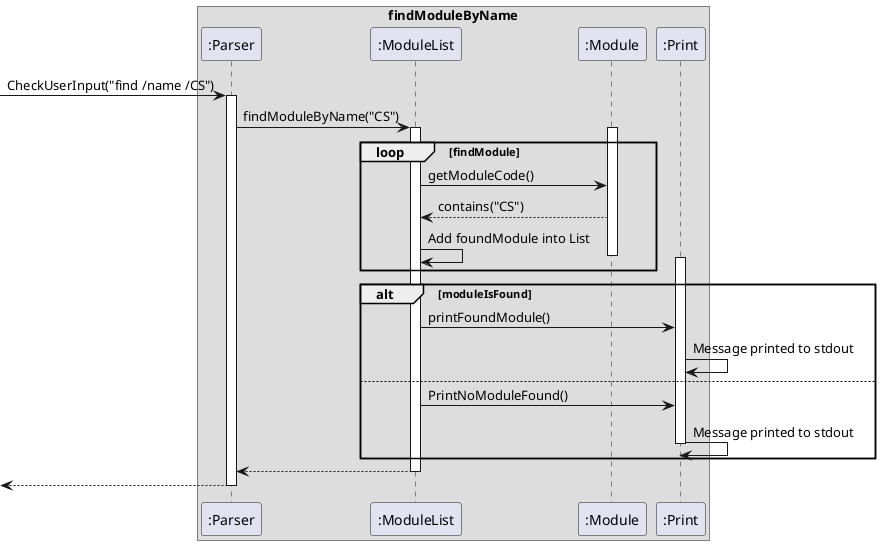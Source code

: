 @startuml
'https://plantuml.com/sequence-diagram

box findModuleByName
participant ":Parser" as Parser
participant ":ModuleList" as ModuleList
participant ":Module" as Module
participant ":Print" as Print
end box

[-> Parser: CheckUserInput("find /name /CS")
activate Parser

Parser -> ModuleList : findModuleByName("CS")
activate ModuleList

loop findModule
    activate Module
    ModuleList -> Module :getModuleCode()
    Module --> ModuleList : contains("CS")
    ModuleList -> ModuleList : Add foundModule into List
    deactivate Module
    activate Print
end

alt moduleIsFound
    ModuleList -> Print : printFoundModule()

    Print -> Print : Message printed to stdout
else
    ModuleList -> Print : PrintNoModuleFound()
    Print -> Print : Message printed to stdout
    deactivate Print
end

return
return

@enduml